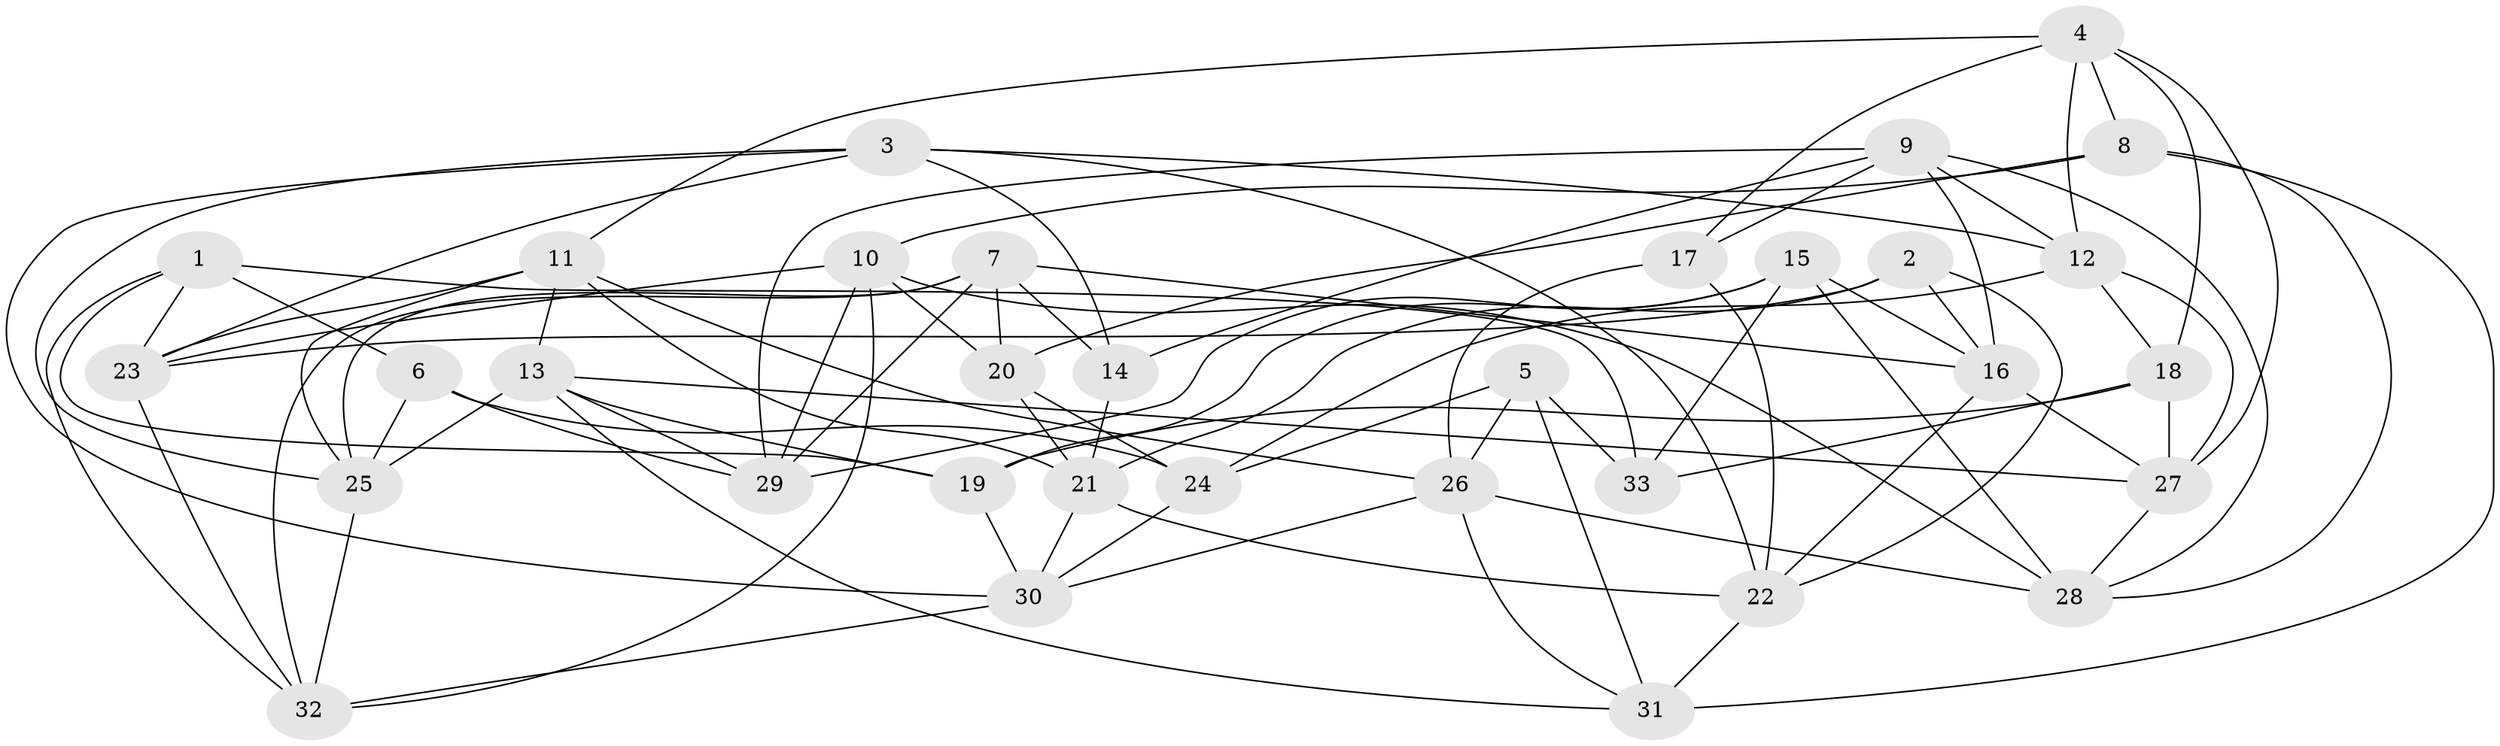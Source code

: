 // original degree distribution, {4: 1.0}
// Generated by graph-tools (version 1.1) at 2025/27/03/09/25 03:27:01]
// undirected, 33 vertices, 89 edges
graph export_dot {
graph [start="1"]
  node [color=gray90,style=filled];
  1;
  2;
  3;
  4;
  5;
  6;
  7;
  8;
  9;
  10;
  11;
  12;
  13;
  14;
  15;
  16;
  17;
  18;
  19;
  20;
  21;
  22;
  23;
  24;
  25;
  26;
  27;
  28;
  29;
  30;
  31;
  32;
  33;
  1 -- 6 [weight=1.0];
  1 -- 19 [weight=1.0];
  1 -- 23 [weight=1.0];
  1 -- 32 [weight=1.0];
  1 -- 33 [weight=2.0];
  2 -- 16 [weight=1.0];
  2 -- 21 [weight=1.0];
  2 -- 22 [weight=1.0];
  2 -- 23 [weight=1.0];
  3 -- 12 [weight=1.0];
  3 -- 14 [weight=1.0];
  3 -- 22 [weight=1.0];
  3 -- 23 [weight=1.0];
  3 -- 25 [weight=1.0];
  3 -- 30 [weight=1.0];
  4 -- 8 [weight=1.0];
  4 -- 11 [weight=1.0];
  4 -- 12 [weight=1.0];
  4 -- 17 [weight=1.0];
  4 -- 18 [weight=1.0];
  4 -- 27 [weight=1.0];
  5 -- 24 [weight=1.0];
  5 -- 26 [weight=1.0];
  5 -- 31 [weight=1.0];
  5 -- 33 [weight=1.0];
  6 -- 24 [weight=1.0];
  6 -- 25 [weight=1.0];
  6 -- 29 [weight=1.0];
  7 -- 14 [weight=1.0];
  7 -- 16 [weight=1.0];
  7 -- 20 [weight=1.0];
  7 -- 25 [weight=1.0];
  7 -- 29 [weight=1.0];
  7 -- 32 [weight=1.0];
  8 -- 10 [weight=1.0];
  8 -- 20 [weight=1.0];
  8 -- 28 [weight=1.0];
  8 -- 31 [weight=2.0];
  9 -- 12 [weight=1.0];
  9 -- 14 [weight=1.0];
  9 -- 16 [weight=1.0];
  9 -- 17 [weight=1.0];
  9 -- 28 [weight=1.0];
  9 -- 29 [weight=1.0];
  10 -- 20 [weight=1.0];
  10 -- 23 [weight=1.0];
  10 -- 28 [weight=1.0];
  10 -- 29 [weight=1.0];
  10 -- 32 [weight=1.0];
  11 -- 13 [weight=1.0];
  11 -- 21 [weight=1.0];
  11 -- 23 [weight=1.0];
  11 -- 25 [weight=1.0];
  11 -- 26 [weight=1.0];
  12 -- 18 [weight=1.0];
  12 -- 24 [weight=1.0];
  12 -- 27 [weight=1.0];
  13 -- 19 [weight=1.0];
  13 -- 25 [weight=1.0];
  13 -- 27 [weight=1.0];
  13 -- 29 [weight=1.0];
  13 -- 31 [weight=1.0];
  14 -- 21 [weight=1.0];
  15 -- 16 [weight=1.0];
  15 -- 19 [weight=1.0];
  15 -- 28 [weight=1.0];
  15 -- 29 [weight=1.0];
  15 -- 33 [weight=2.0];
  16 -- 22 [weight=1.0];
  16 -- 27 [weight=1.0];
  17 -- 22 [weight=1.0];
  17 -- 26 [weight=1.0];
  18 -- 19 [weight=2.0];
  18 -- 27 [weight=1.0];
  18 -- 33 [weight=1.0];
  19 -- 30 [weight=1.0];
  20 -- 21 [weight=1.0];
  20 -- 24 [weight=2.0];
  21 -- 22 [weight=1.0];
  21 -- 30 [weight=1.0];
  22 -- 31 [weight=1.0];
  23 -- 32 [weight=1.0];
  24 -- 30 [weight=1.0];
  25 -- 32 [weight=1.0];
  26 -- 28 [weight=1.0];
  26 -- 30 [weight=1.0];
  26 -- 31 [weight=1.0];
  27 -- 28 [weight=1.0];
  30 -- 32 [weight=1.0];
}
